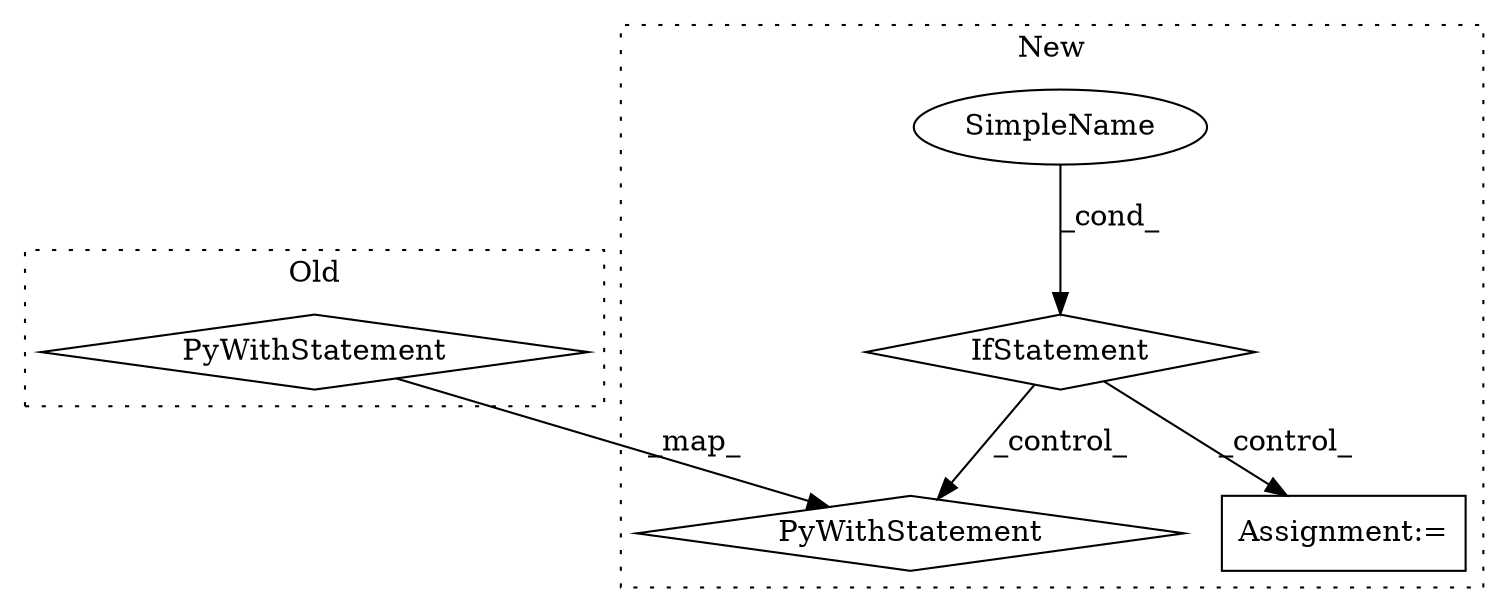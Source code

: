 digraph G {
subgraph cluster0 {
1 [label="PyWithStatement" a="104" s="7765,7798" l="10,2" shape="diamond"];
label = "Old";
style="dotted";
}
subgraph cluster1 {
2 [label="PyWithStatement" a="104" s="8721,8754" l="10,2" shape="diamond"];
3 [label="IfStatement" a="25" s="8372,8425" l="4,2" shape="diamond"];
4 [label="SimpleName" a="42" s="" l="" shape="ellipse"];
5 [label="Assignment:=" a="7" s="8524" l="1" shape="box"];
label = "New";
style="dotted";
}
1 -> 2 [label="_map_"];
3 -> 2 [label="_control_"];
3 -> 5 [label="_control_"];
4 -> 3 [label="_cond_"];
}